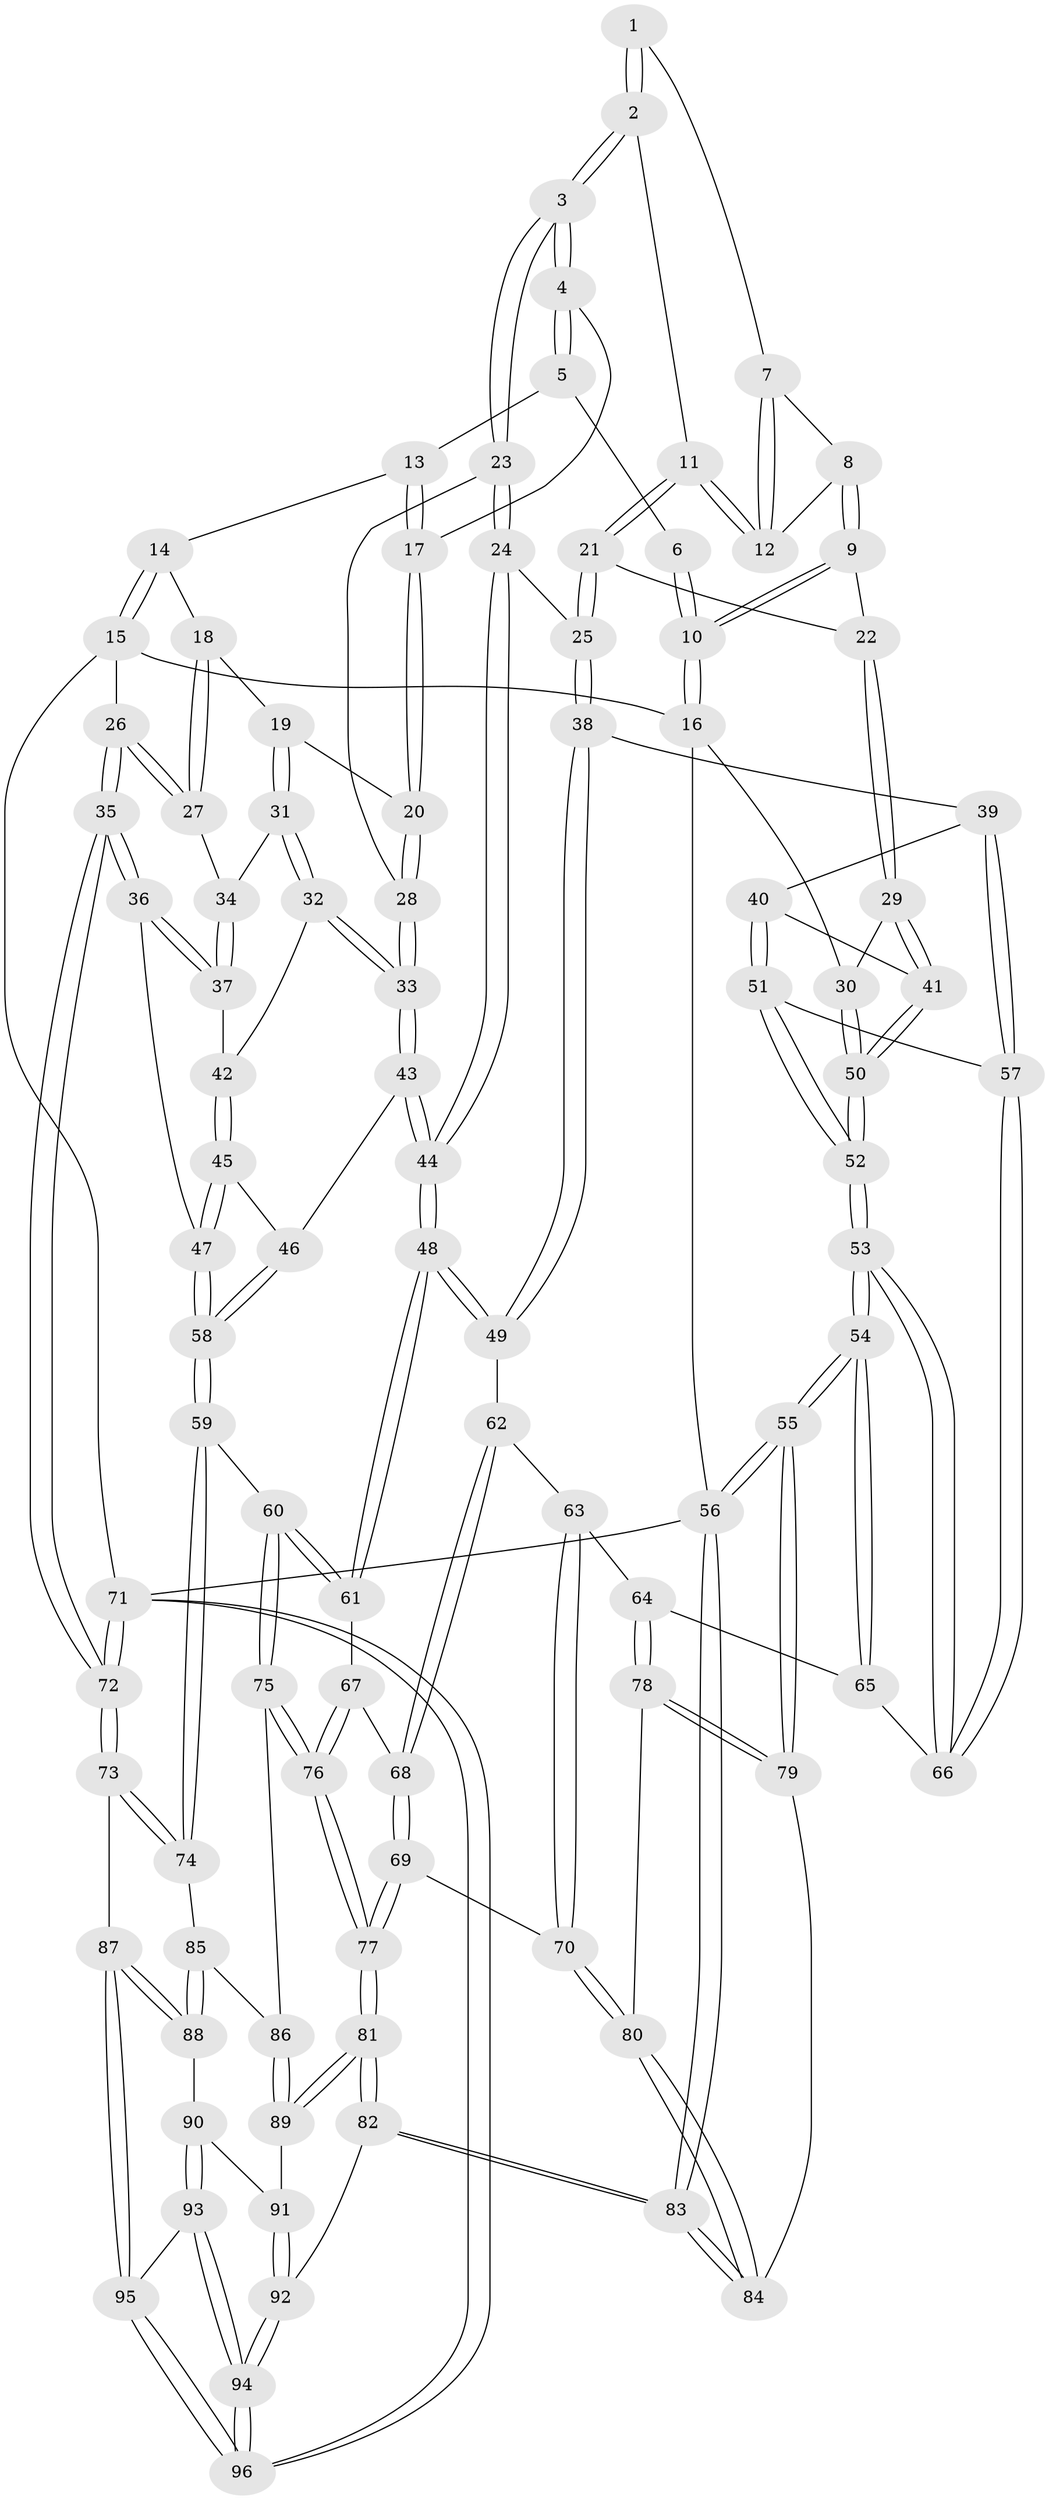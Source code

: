 // coarse degree distribution, {3: 0.16363636363636364, 5: 0.2909090909090909, 4: 0.36363636363636365, 7: 0.01818181818181818, 6: 0.16363636363636364}
// Generated by graph-tools (version 1.1) at 2025/52/02/27/25 19:52:41]
// undirected, 96 vertices, 237 edges
graph export_dot {
graph [start="1"]
  node [color=gray90,style=filled];
  1 [pos="+0.3556967134259504+0"];
  2 [pos="+0.42440753315016144+0.04349335624803935"];
  3 [pos="+0.5266510732943349+0.13785427477388779"];
  4 [pos="+0.5869723786057895+0.07033362524049872"];
  5 [pos="+0.6241774308246991+0"];
  6 [pos="+0.34942823223423836+0"];
  7 [pos="+0.33090841495037115+0.002650504795563369"];
  8 [pos="+0.28574019637020937+0.0690448835784631"];
  9 [pos="+0.1685262799879045+0.06350710099324634"];
  10 [pos="+0+0"];
  11 [pos="+0.3420957469237765+0.08910340644483244"];
  12 [pos="+0.342074572783772+0.08908319040216038"];
  13 [pos="+0.7831797532741418+0"];
  14 [pos="+1+0"];
  15 [pos="+1+0"];
  16 [pos="+0+0"];
  17 [pos="+0.7681277059719418+0.12991202485715245"];
  18 [pos="+0.9142267607843839+0.07648636810310729"];
  19 [pos="+0.8242660462283542+0.1658980893930699"];
  20 [pos="+0.771175727440026+0.13408392383992046"];
  21 [pos="+0.34642782906133057+0.2118987910943482"];
  22 [pos="+0.22401161985600884+0.18108988450458904"];
  23 [pos="+0.5080818962541372+0.21414958543799628"];
  24 [pos="+0.5041426119321412+0.2188414457700956"];
  25 [pos="+0.41243175516938885+0.2646933623343806"];
  26 [pos="+1+0.22434339266661207"];
  27 [pos="+1+0.2064408240228812"];
  28 [pos="+0.6489093189882296+0.23881707970963348"];
  29 [pos="+0.14376860455579127+0.29156258818303304"];
  30 [pos="+0+0"];
  31 [pos="+0.8422917587391535+0.2160807413409208"];
  32 [pos="+0.8301730783265199+0.2729909618371078"];
  33 [pos="+0.7264856839476602+0.32572341931211707"];
  34 [pos="+0.9907577919751576+0.22005502475487654"];
  35 [pos="+1+0.48715583420049774"];
  36 [pos="+1+0.4651439141308881"];
  37 [pos="+0.9494776386614682+0.3248012038572784"];
  38 [pos="+0.3789792413745422+0.35974324723457957"];
  39 [pos="+0.37338243351419886+0.3607172048423646"];
  40 [pos="+0.13904348029758562+0.3535720420489862"];
  41 [pos="+0.13802827340906182+0.35032547655912355"];
  42 [pos="+0.8384716733747547+0.28549953109986137"];
  43 [pos="+0.694277286452482+0.39420425360071"];
  44 [pos="+0.6371381377932082+0.42781147660166324"];
  45 [pos="+0.8629366830369914+0.38960884416655006"];
  46 [pos="+0.7908970788383117+0.4462728854670757"];
  47 [pos="+0.9863047994576855+0.4710798590206922"];
  48 [pos="+0.5813695905076618+0.5389824048091021"];
  49 [pos="+0.4002025185951847+0.41185220619888036"];
  50 [pos="+0+0.20069586582915752"];
  51 [pos="+0.09650115977492574+0.48484135037454457"];
  52 [pos="+0+0.4943065621726064"];
  53 [pos="+0+0.8292683522278573"];
  54 [pos="+0+0.8846150814150752"];
  55 [pos="+0+0.8932255886008749"];
  56 [pos="+0+1"];
  57 [pos="+0.1525322156596396+0.5545100207933171"];
  58 [pos="+0.8215242925374473+0.5693249158926704"];
  59 [pos="+0.8125983194009443+0.5850144242304133"];
  60 [pos="+0.6810005109110289+0.6275549329872404"];
  61 [pos="+0.5861661240065381+0.5650734276706617"];
  62 [pos="+0.3718392394999884+0.4666845786338866"];
  63 [pos="+0.3476579449665121+0.5005479324463805"];
  64 [pos="+0.1905701219519358+0.6072342245982265"];
  65 [pos="+0.1821616312953856+0.597723606881587"];
  66 [pos="+0.15924179914193476+0.5673723334330181"];
  67 [pos="+0.5125978205657077+0.6258341376014145"];
  68 [pos="+0.4378716638816777+0.653164306012085"];
  69 [pos="+0.4180564288971363+0.6630770685612187"];
  70 [pos="+0.40119057804032443+0.6659056452716224"];
  71 [pos="+1+1"];
  72 [pos="+1+0.6712832768550469"];
  73 [pos="+0.9506273591014341+0.7122888947055184"];
  74 [pos="+0.9279251522032217+0.7095965342759324"];
  75 [pos="+0.6874081026521641+0.6776858832949514"];
  76 [pos="+0.5614458669171941+0.9446981986469672"];
  77 [pos="+0.5489473908719876+0.9977457347254342"];
  78 [pos="+0.20727841164724636+0.6492022973780521"];
  79 [pos="+0.1732514875591094+0.7738249288601513"];
  80 [pos="+0.39175371153213817+0.6695978210722731"];
  81 [pos="+0.5472189835359019+1"];
  82 [pos="+0.5273447142577236+1"];
  83 [pos="+0.37218818302096507+1"];
  84 [pos="+0.3339500899169915+1"];
  85 [pos="+0.9103930402716351+0.7242296102586386"];
  86 [pos="+0.7767112861713484+0.7709685425694811"];
  87 [pos="+0.9299263039938084+0.8868243400340907"];
  88 [pos="+0.8617608246733914+0.8469429905866418"];
  89 [pos="+0.7801879813097404+0.8301058293947075"];
  90 [pos="+0.8258354120917417+0.8536341665981381"];
  91 [pos="+0.8203529209300732+0.8511724784093858"];
  92 [pos="+0.666735143473298+1"];
  93 [pos="+0.830021637325029+0.9069747060770706"];
  94 [pos="+0.7332873859756979+1"];
  95 [pos="+0.9636043531741297+0.9357263950307496"];
  96 [pos="+1+1"];
  1 -- 2;
  1 -- 2;
  1 -- 7;
  2 -- 3;
  2 -- 3;
  2 -- 11;
  3 -- 4;
  3 -- 4;
  3 -- 23;
  3 -- 23;
  4 -- 5;
  4 -- 5;
  4 -- 17;
  5 -- 6;
  5 -- 13;
  6 -- 10;
  6 -- 10;
  7 -- 8;
  7 -- 12;
  7 -- 12;
  8 -- 9;
  8 -- 9;
  8 -- 12;
  9 -- 10;
  9 -- 10;
  9 -- 22;
  10 -- 16;
  10 -- 16;
  11 -- 12;
  11 -- 12;
  11 -- 21;
  11 -- 21;
  13 -- 14;
  13 -- 17;
  13 -- 17;
  14 -- 15;
  14 -- 15;
  14 -- 18;
  15 -- 16;
  15 -- 26;
  15 -- 71;
  16 -- 30;
  16 -- 56;
  17 -- 20;
  17 -- 20;
  18 -- 19;
  18 -- 27;
  18 -- 27;
  19 -- 20;
  19 -- 31;
  19 -- 31;
  20 -- 28;
  20 -- 28;
  21 -- 22;
  21 -- 25;
  21 -- 25;
  22 -- 29;
  22 -- 29;
  23 -- 24;
  23 -- 24;
  23 -- 28;
  24 -- 25;
  24 -- 44;
  24 -- 44;
  25 -- 38;
  25 -- 38;
  26 -- 27;
  26 -- 27;
  26 -- 35;
  26 -- 35;
  27 -- 34;
  28 -- 33;
  28 -- 33;
  29 -- 30;
  29 -- 41;
  29 -- 41;
  30 -- 50;
  30 -- 50;
  31 -- 32;
  31 -- 32;
  31 -- 34;
  32 -- 33;
  32 -- 33;
  32 -- 42;
  33 -- 43;
  33 -- 43;
  34 -- 37;
  34 -- 37;
  35 -- 36;
  35 -- 36;
  35 -- 72;
  35 -- 72;
  36 -- 37;
  36 -- 37;
  36 -- 47;
  37 -- 42;
  38 -- 39;
  38 -- 49;
  38 -- 49;
  39 -- 40;
  39 -- 57;
  39 -- 57;
  40 -- 41;
  40 -- 51;
  40 -- 51;
  41 -- 50;
  41 -- 50;
  42 -- 45;
  42 -- 45;
  43 -- 44;
  43 -- 44;
  43 -- 46;
  44 -- 48;
  44 -- 48;
  45 -- 46;
  45 -- 47;
  45 -- 47;
  46 -- 58;
  46 -- 58;
  47 -- 58;
  47 -- 58;
  48 -- 49;
  48 -- 49;
  48 -- 61;
  48 -- 61;
  49 -- 62;
  50 -- 52;
  50 -- 52;
  51 -- 52;
  51 -- 52;
  51 -- 57;
  52 -- 53;
  52 -- 53;
  53 -- 54;
  53 -- 54;
  53 -- 66;
  53 -- 66;
  54 -- 55;
  54 -- 55;
  54 -- 65;
  54 -- 65;
  55 -- 56;
  55 -- 56;
  55 -- 79;
  55 -- 79;
  56 -- 83;
  56 -- 83;
  56 -- 71;
  57 -- 66;
  57 -- 66;
  58 -- 59;
  58 -- 59;
  59 -- 60;
  59 -- 74;
  59 -- 74;
  60 -- 61;
  60 -- 61;
  60 -- 75;
  60 -- 75;
  61 -- 67;
  62 -- 63;
  62 -- 68;
  62 -- 68;
  63 -- 64;
  63 -- 70;
  63 -- 70;
  64 -- 65;
  64 -- 78;
  64 -- 78;
  65 -- 66;
  67 -- 68;
  67 -- 76;
  67 -- 76;
  68 -- 69;
  68 -- 69;
  69 -- 70;
  69 -- 77;
  69 -- 77;
  70 -- 80;
  70 -- 80;
  71 -- 72;
  71 -- 72;
  71 -- 96;
  71 -- 96;
  72 -- 73;
  72 -- 73;
  73 -- 74;
  73 -- 74;
  73 -- 87;
  74 -- 85;
  75 -- 76;
  75 -- 76;
  75 -- 86;
  76 -- 77;
  76 -- 77;
  77 -- 81;
  77 -- 81;
  78 -- 79;
  78 -- 79;
  78 -- 80;
  79 -- 84;
  80 -- 84;
  80 -- 84;
  81 -- 82;
  81 -- 82;
  81 -- 89;
  81 -- 89;
  82 -- 83;
  82 -- 83;
  82 -- 92;
  83 -- 84;
  83 -- 84;
  85 -- 86;
  85 -- 88;
  85 -- 88;
  86 -- 89;
  86 -- 89;
  87 -- 88;
  87 -- 88;
  87 -- 95;
  87 -- 95;
  88 -- 90;
  89 -- 91;
  90 -- 91;
  90 -- 93;
  90 -- 93;
  91 -- 92;
  91 -- 92;
  92 -- 94;
  92 -- 94;
  93 -- 94;
  93 -- 94;
  93 -- 95;
  94 -- 96;
  94 -- 96;
  95 -- 96;
  95 -- 96;
}
